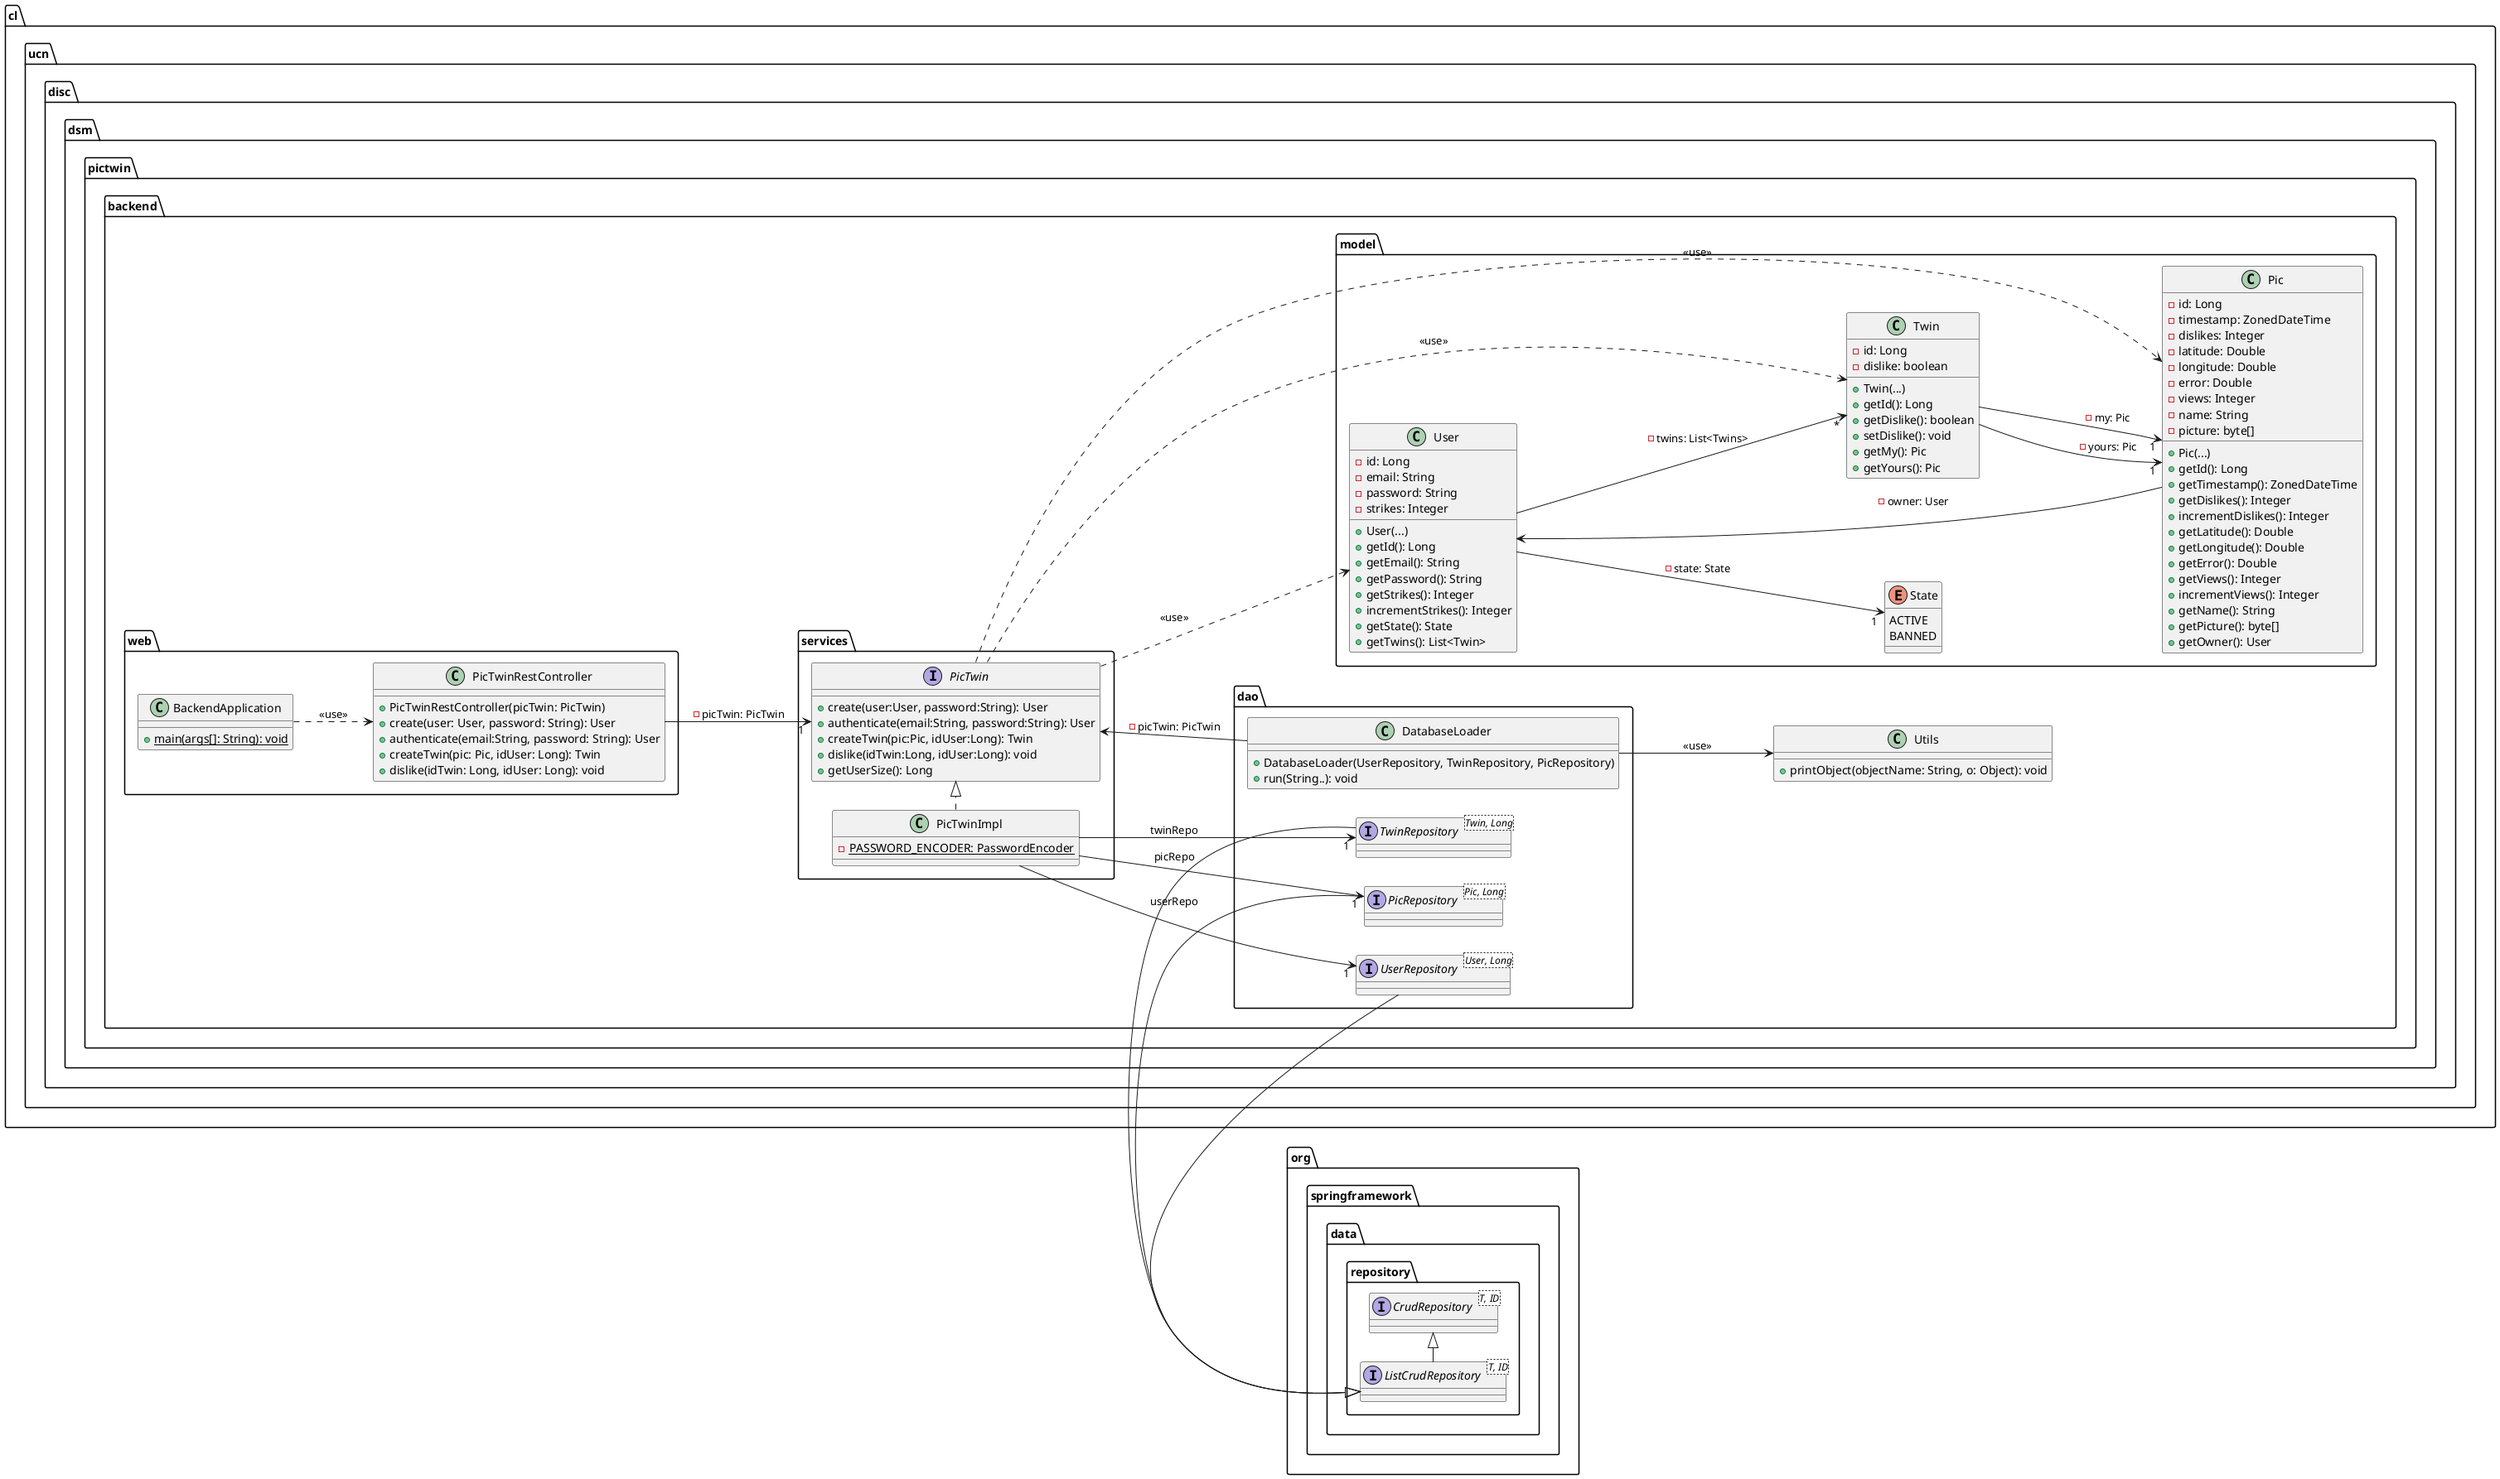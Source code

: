 @startuml
'https://plantuml.com/sequence-diagram
left to right direction

package cl.ucn.disc.dsm.pictwin.backend.model {
    class User{
        -id: Long
        -email: String
        -password: String
        -strikes: Integer

        +User(...)
        +getId(): Long
        +getEmail(): String
        +getPassword(): String
        +getStrikes(): Integer
        +incrementStrikes(): Integer
        +getState(): State
        +getTwins(): List<Twin>
    }

    class Twin{
        -id: Long
        -dislike: boolean

        +Twin(...)
        +getId(): Long
        +getDislike(): boolean
        +setDislike(): void
        +getMy(): Pic
        +getYours(): Pic
    }

    class Pic{
        -id: Long
        -timestamp: ZonedDateTime
        -dislikes: Integer
        -latitude: Double
        -longitude: Double
        -error: Double
        -views: Integer
        -name: String
        -picture: byte[]

        +Pic(...)
        +getId(): Long
        +getTimestamp(): ZonedDateTime
        +getDislikes(): Integer
        +incrementDislikes(): Integer
        +getLatitude(): Double
        +getLongitude(): Double
        +getError(): Double
        +getViews(): Integer
        +incrementViews(): Integer
        +getName(): String
        +getPicture(): byte[]
        +getOwner(): User
    }

    enum State{
        ACTIVE
        BANNED
    }
}

package org.springframework.data.repository {
    interface ListCrudRepository<T, ID>{}

    interface CrudRepository<T, ID>{}
}

package cl.ucn.disc.dsm.pictwin.backend.services {
    interface PicTwin{
        +create(user:User, password:String): User
        +authenticate(email:String, password:String): User
        +createTwin(pic:Pic, idUser:Long): Twin
        +dislike(idTwin:Long, idUser:Long): void
        +getUserSize(): Long
    }

    class PicTwinImpl {
        {static}-PASSWORD_ENCODER: PasswordEncoder
    }
}

package cl.ucn.disc.dsm.pictwin.backend {
    class Utils {
        +printObject(objectName: String, o: Object): void
    }
}

package cl.ucn.disc.dsm.pictwin.backend.dao {
    class DatabaseLoader {
        +DatabaseLoader(UserRepository, TwinRepository, PicRepository)
        +run(String..): void
    }

    interface UserRepository<User, Long> {}
    interface PicRepository<Pic, Long> {}
    interface TwinRepository<Twin, Long> {}
}

package cl.ucn.disc.dsm.pictwin.backend.web {
    class PicTwinRestController {
            +PicTwinRestController(picTwin: PicTwin)
            +create(user: User, password: String): User
            +authenticate(email:String, password: String): User
            +createTwin(pic: Pic, idUser: Long): Twin
            +dislike(idTwin: Long, idUser: Long): void
    }

    class BackendApplication {
        {static}+main(args[]: String): void
    }
}

User --> "1" State : -state: State
User --> "*" Twin : -twins: List<Twins>

Twin --> "1" Pic : -yours: Pic
Twin --> "1" Pic : -my: Pic

Pic --> User : -owner: User

ListCrudRepository -|> CrudRepository

DatabaseLoader --> PicTwin : -picTwin: PicTwin
DatabaseLoader --> Utils : <<use>>

UserRepository -|> ListCrudRepository
PicRepository -|> ListCrudRepository
TwinRepository -|> ListCrudRepository

PicTwinRestController --> "1" PicTwin : -picTwin: PicTwin

PicTwinImpl --> "1" UserRepository : userRepo
PicTwinImpl --> "1" PicRepository : picRepo
PicTwinImpl --> "1" TwinRepository : twinRepo
PicTwinImpl .|> PicTwin

PicTwin ..> User : <<use>>
PicTwin ..> Pic : <<use>>
PicTwin ..> Twin : <<use>>

BackendApplication ..> PicTwinRestController : <<use>>

@enduml